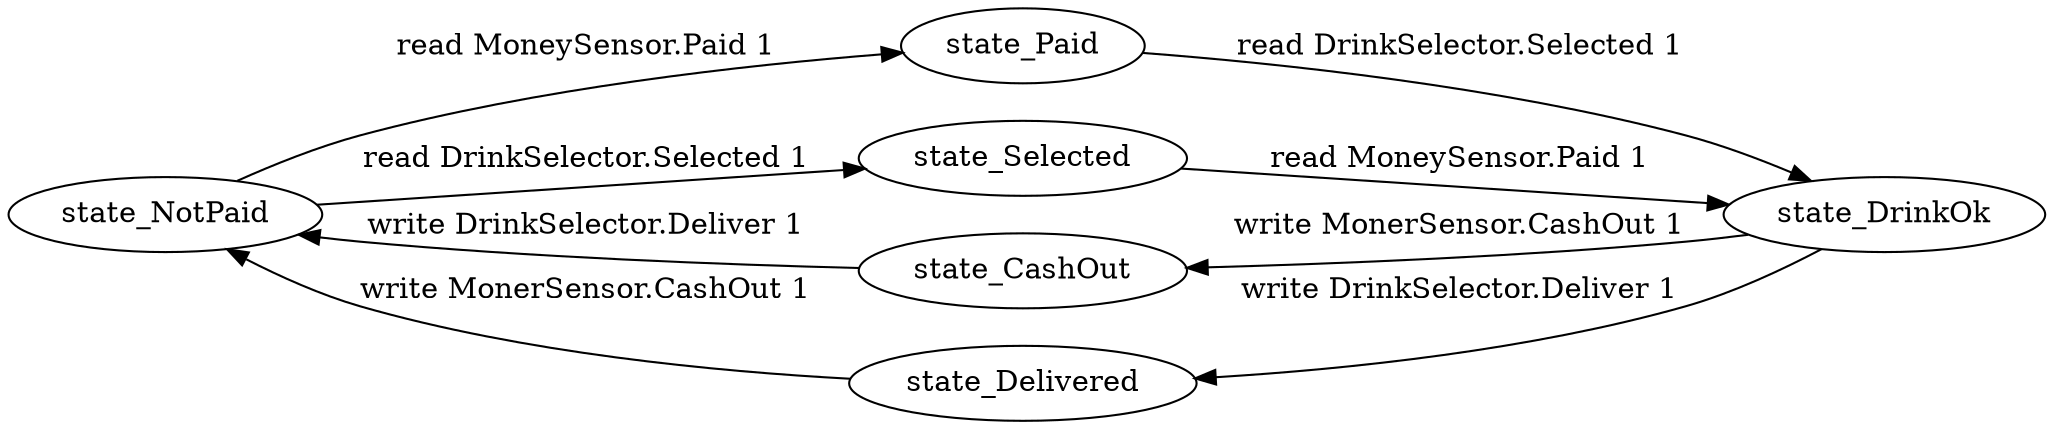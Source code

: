 digraph {
    rankdir=LR;

    state_NotPaid   -> state_Paid      [label="read MoneySensor.Paid 1"];
    state_NotPaid   -> state_Selected  [label="read DrinkSelector.Selected 1"];
    state_Paid      -> state_DrinkOk   [label="read DrinkSelector.Selected 1"];
    state_Selected  -> state_DrinkOk   [label="read MoneySensor.Paid 1"];
    state_DrinkOk   -> state_CashOut   [label="write MonerSensor.CashOut 1"];
    state_DrinkOk   -> state_Delivered [label="write DrinkSelector.Deliver 1"];
    state_CashOut   -> state_NotPaid   [label="write DrinkSelector.Deliver 1"];
    state_Delivered -> state_NotPaid   [label="write MonerSensor.CashOut 1"];

    {rank=same; state_Selected, state_Paid, state_CashOut, state_Delivered}
}

